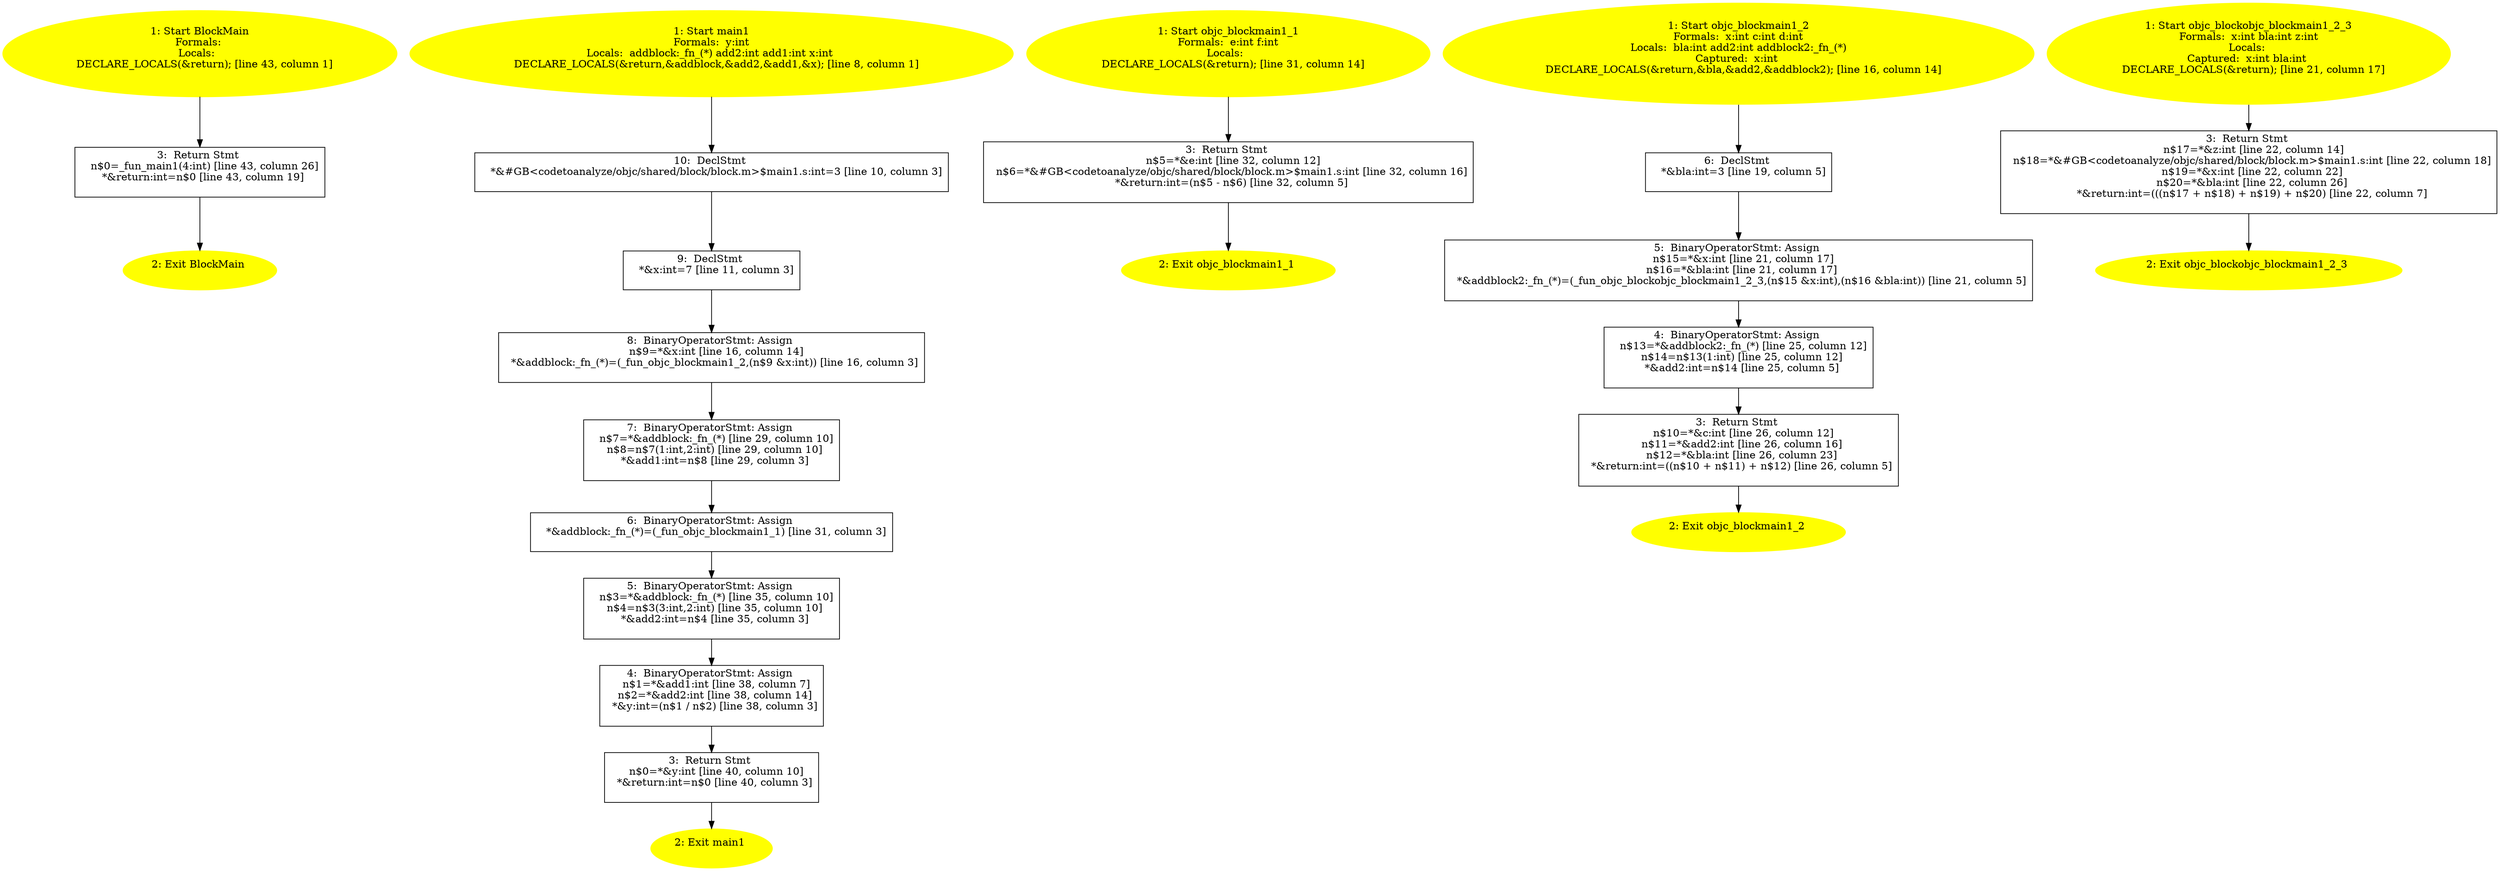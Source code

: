 /* @generated */
digraph cfg {
"BlockMain.116013dceff9629776ec833c9d43561d_1" [label="1: Start BlockMain\nFormals: \nLocals:  \n   DECLARE_LOCALS(&return); [line 43, column 1]\n " color=yellow style=filled]
	

	 "BlockMain.116013dceff9629776ec833c9d43561d_1" -> "BlockMain.116013dceff9629776ec833c9d43561d_3" ;
"BlockMain.116013dceff9629776ec833c9d43561d_2" [label="2: Exit BlockMain \n  " color=yellow style=filled]
	

"BlockMain.116013dceff9629776ec833c9d43561d_3" [label="3:  Return Stmt \n   n$0=_fun_main1(4:int) [line 43, column 26]\n  *&return:int=n$0 [line 43, column 19]\n " shape="box"]
	

	 "BlockMain.116013dceff9629776ec833c9d43561d_3" -> "BlockMain.116013dceff9629776ec833c9d43561d_2" ;
"main1.38f534a9576db7ec6ebcbca8c111f942_1" [label="1: Start main1\nFormals:  y:int\nLocals:  addblock:_fn_(*) add2:int add1:int x:int \n   DECLARE_LOCALS(&return,&addblock,&add2,&add1,&x); [line 8, column 1]\n " color=yellow style=filled]
	

	 "main1.38f534a9576db7ec6ebcbca8c111f942_1" -> "main1.38f534a9576db7ec6ebcbca8c111f942_10" ;
"main1.38f534a9576db7ec6ebcbca8c111f942_2" [label="2: Exit main1 \n  " color=yellow style=filled]
	

"main1.38f534a9576db7ec6ebcbca8c111f942_3" [label="3:  Return Stmt \n   n$0=*&y:int [line 40, column 10]\n  *&return:int=n$0 [line 40, column 3]\n " shape="box"]
	

	 "main1.38f534a9576db7ec6ebcbca8c111f942_3" -> "main1.38f534a9576db7ec6ebcbca8c111f942_2" ;
"main1.38f534a9576db7ec6ebcbca8c111f942_4" [label="4:  BinaryOperatorStmt: Assign \n   n$1=*&add1:int [line 38, column 7]\n  n$2=*&add2:int [line 38, column 14]\n  *&y:int=(n$1 / n$2) [line 38, column 3]\n " shape="box"]
	

	 "main1.38f534a9576db7ec6ebcbca8c111f942_4" -> "main1.38f534a9576db7ec6ebcbca8c111f942_3" ;
"main1.38f534a9576db7ec6ebcbca8c111f942_5" [label="5:  BinaryOperatorStmt: Assign \n   n$3=*&addblock:_fn_(*) [line 35, column 10]\n  n$4=n$3(3:int,2:int) [line 35, column 10]\n  *&add2:int=n$4 [line 35, column 3]\n " shape="box"]
	

	 "main1.38f534a9576db7ec6ebcbca8c111f942_5" -> "main1.38f534a9576db7ec6ebcbca8c111f942_4" ;
"main1.38f534a9576db7ec6ebcbca8c111f942_6" [label="6:  BinaryOperatorStmt: Assign \n   *&addblock:_fn_(*)=(_fun_objc_blockmain1_1) [line 31, column 3]\n " shape="box"]
	

	 "main1.38f534a9576db7ec6ebcbca8c111f942_6" -> "main1.38f534a9576db7ec6ebcbca8c111f942_5" ;
"main1.38f534a9576db7ec6ebcbca8c111f942_7" [label="7:  BinaryOperatorStmt: Assign \n   n$7=*&addblock:_fn_(*) [line 29, column 10]\n  n$8=n$7(1:int,2:int) [line 29, column 10]\n  *&add1:int=n$8 [line 29, column 3]\n " shape="box"]
	

	 "main1.38f534a9576db7ec6ebcbca8c111f942_7" -> "main1.38f534a9576db7ec6ebcbca8c111f942_6" ;
"main1.38f534a9576db7ec6ebcbca8c111f942_8" [label="8:  BinaryOperatorStmt: Assign \n   n$9=*&x:int [line 16, column 14]\n  *&addblock:_fn_(*)=(_fun_objc_blockmain1_2,(n$9 &x:int)) [line 16, column 3]\n " shape="box"]
	

	 "main1.38f534a9576db7ec6ebcbca8c111f942_8" -> "main1.38f534a9576db7ec6ebcbca8c111f942_7" ;
"main1.38f534a9576db7ec6ebcbca8c111f942_9" [label="9:  DeclStmt \n   *&x:int=7 [line 11, column 3]\n " shape="box"]
	

	 "main1.38f534a9576db7ec6ebcbca8c111f942_9" -> "main1.38f534a9576db7ec6ebcbca8c111f942_8" ;
"main1.38f534a9576db7ec6ebcbca8c111f942_10" [label="10:  DeclStmt \n   *&#GB<codetoanalyze/objc/shared/block/block.m>$main1.s:int=3 [line 10, column 3]\n " shape="box"]
	

	 "main1.38f534a9576db7ec6ebcbca8c111f942_10" -> "main1.38f534a9576db7ec6ebcbca8c111f942_9" ;
"objc_blockmain1_1(,).07867a0430fad29de49f9df4bd82ab9f_1" [label="1: Start objc_blockmain1_1\nFormals:  e:int f:int\nLocals:  \n   DECLARE_LOCALS(&return); [line 31, column 14]\n " color=yellow style=filled]
	

	 "objc_blockmain1_1(,).07867a0430fad29de49f9df4bd82ab9f_1" -> "objc_blockmain1_1(,).07867a0430fad29de49f9df4bd82ab9f_3" ;
"objc_blockmain1_1(,).07867a0430fad29de49f9df4bd82ab9f_2" [label="2: Exit objc_blockmain1_1 \n  " color=yellow style=filled]
	

"objc_blockmain1_1(,).07867a0430fad29de49f9df4bd82ab9f_3" [label="3:  Return Stmt \n   n$5=*&e:int [line 32, column 12]\n  n$6=*&#GB<codetoanalyze/objc/shared/block/block.m>$main1.s:int [line 32, column 16]\n  *&return:int=(n$5 - n$6) [line 32, column 5]\n " shape="box"]
	

	 "objc_blockmain1_1(,).07867a0430fad29de49f9df4bd82ab9f_3" -> "objc_blockmain1_1(,).07867a0430fad29de49f9df4bd82ab9f_2" ;
"objc_blockmain1_2(,).8f5ecb906b7d055c3a188971e75756fc_1" [label="1: Start objc_blockmain1_2\nFormals:  x:int c:int d:int\nLocals:  bla:int add2:int addblock2:_fn_(*)\nCaptured:  x:int \n   DECLARE_LOCALS(&return,&bla,&add2,&addblock2); [line 16, column 14]\n " color=yellow style=filled]
	

	 "objc_blockmain1_2(,).8f5ecb906b7d055c3a188971e75756fc_1" -> "objc_blockmain1_2(,).8f5ecb906b7d055c3a188971e75756fc_6" ;
"objc_blockmain1_2(,).8f5ecb906b7d055c3a188971e75756fc_2" [label="2: Exit objc_blockmain1_2 \n  " color=yellow style=filled]
	

"objc_blockmain1_2(,).8f5ecb906b7d055c3a188971e75756fc_3" [label="3:  Return Stmt \n   n$10=*&c:int [line 26, column 12]\n  n$11=*&add2:int [line 26, column 16]\n  n$12=*&bla:int [line 26, column 23]\n  *&return:int=((n$10 + n$11) + n$12) [line 26, column 5]\n " shape="box"]
	

	 "objc_blockmain1_2(,).8f5ecb906b7d055c3a188971e75756fc_3" -> "objc_blockmain1_2(,).8f5ecb906b7d055c3a188971e75756fc_2" ;
"objc_blockmain1_2(,).8f5ecb906b7d055c3a188971e75756fc_4" [label="4:  BinaryOperatorStmt: Assign \n   n$13=*&addblock2:_fn_(*) [line 25, column 12]\n  n$14=n$13(1:int) [line 25, column 12]\n  *&add2:int=n$14 [line 25, column 5]\n " shape="box"]
	

	 "objc_blockmain1_2(,).8f5ecb906b7d055c3a188971e75756fc_4" -> "objc_blockmain1_2(,).8f5ecb906b7d055c3a188971e75756fc_3" ;
"objc_blockmain1_2(,).8f5ecb906b7d055c3a188971e75756fc_5" [label="5:  BinaryOperatorStmt: Assign \n   n$15=*&x:int [line 21, column 17]\n  n$16=*&bla:int [line 21, column 17]\n  *&addblock2:_fn_(*)=(_fun_objc_blockobjc_blockmain1_2_3,(n$15 &x:int),(n$16 &bla:int)) [line 21, column 5]\n " shape="box"]
	

	 "objc_blockmain1_2(,).8f5ecb906b7d055c3a188971e75756fc_5" -> "objc_blockmain1_2(,).8f5ecb906b7d055c3a188971e75756fc_4" ;
"objc_blockmain1_2(,).8f5ecb906b7d055c3a188971e75756fc_6" [label="6:  DeclStmt \n   *&bla:int=3 [line 19, column 5]\n " shape="box"]
	

	 "objc_blockmain1_2(,).8f5ecb906b7d055c3a188971e75756fc_6" -> "objc_blockmain1_2(,).8f5ecb906b7d055c3a188971e75756fc_5" ;
"objc_blockobjc_blockmain1_2_3().383f8888fb9ddfe5deed04a47cf0e633_1" [label="1: Start objc_blockobjc_blockmain1_2_3\nFormals:  x:int bla:int z:int\nLocals: \nCaptured:  x:int bla:int \n   DECLARE_LOCALS(&return); [line 21, column 17]\n " color=yellow style=filled]
	

	 "objc_blockobjc_blockmain1_2_3().383f8888fb9ddfe5deed04a47cf0e633_1" -> "objc_blockobjc_blockmain1_2_3().383f8888fb9ddfe5deed04a47cf0e633_3" ;
"objc_blockobjc_blockmain1_2_3().383f8888fb9ddfe5deed04a47cf0e633_2" [label="2: Exit objc_blockobjc_blockmain1_2_3 \n  " color=yellow style=filled]
	

"objc_blockobjc_blockmain1_2_3().383f8888fb9ddfe5deed04a47cf0e633_3" [label="3:  Return Stmt \n   n$17=*&z:int [line 22, column 14]\n  n$18=*&#GB<codetoanalyze/objc/shared/block/block.m>$main1.s:int [line 22, column 18]\n  n$19=*&x:int [line 22, column 22]\n  n$20=*&bla:int [line 22, column 26]\n  *&return:int=(((n$17 + n$18) + n$19) + n$20) [line 22, column 7]\n " shape="box"]
	

	 "objc_blockobjc_blockmain1_2_3().383f8888fb9ddfe5deed04a47cf0e633_3" -> "objc_blockobjc_blockmain1_2_3().383f8888fb9ddfe5deed04a47cf0e633_2" ;
}

